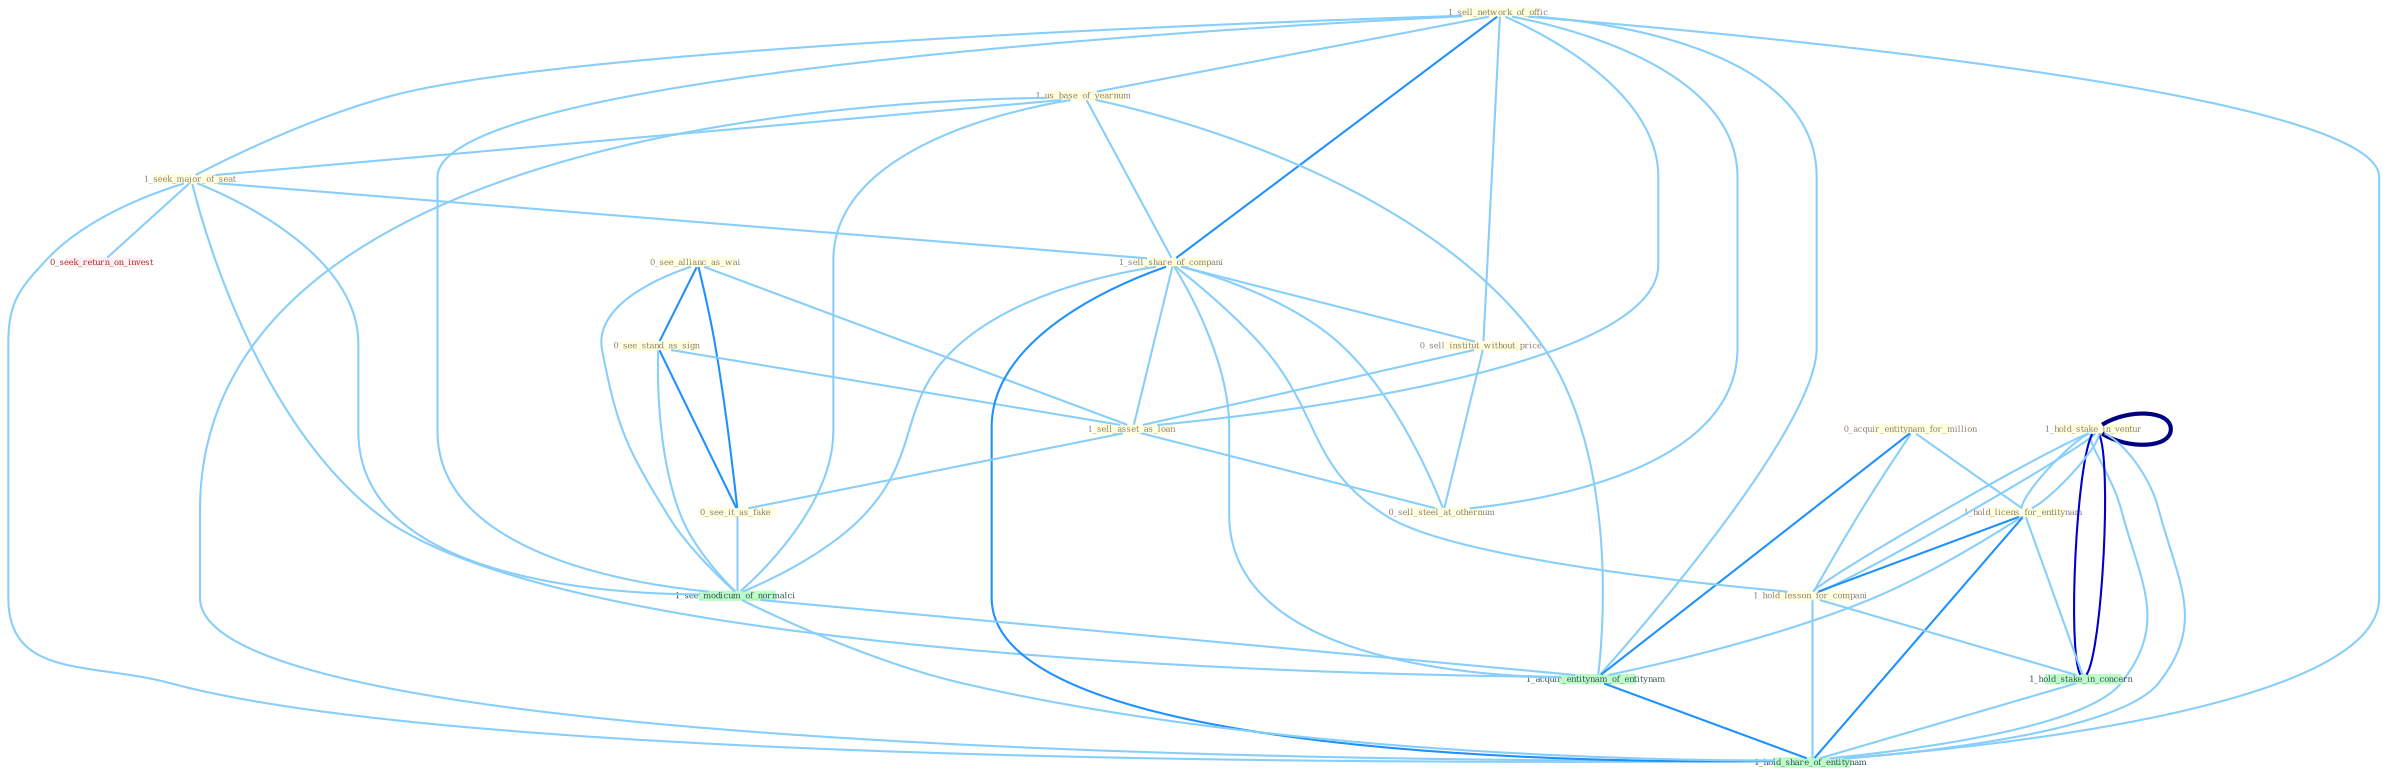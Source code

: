 Graph G{ 
    node
    [shape=polygon,style=filled,width=.5,height=.06,color="#BDFCC9",fixedsize=true,fontsize=4,
    fontcolor="#2f4f4f"];
    {node
    [color="#ffffe0", fontcolor="#8b7d6b"] "1_sell_network_of_offic " "1_hold_stake_in_ventur " "0_acquir_entitynam_for_million " "1_hold_licens_for_entitynam " "0_see_allianc_as_wai " "1_hold_stake_in_ventur " "1_us_base_of_yearnum " "1_seek_major_of_seat " "0_see_stand_as_sign " "1_sell_share_of_compani " "0_sell_institut_without_price " "1_sell_asset_as_loan " "0_see_it_as_fake " "0_sell_steel_at_othernum " "1_hold_lesson_for_compani "}
{node [color="#fff0f5", fontcolor="#b22222"] "0_seek_return_on_invest "}
edge [color="#B0E2FF"];

	"1_sell_network_of_offic " -- "1_us_base_of_yearnum " [w="1", color="#87cefa" ];
	"1_sell_network_of_offic " -- "1_seek_major_of_seat " [w="1", color="#87cefa" ];
	"1_sell_network_of_offic " -- "1_sell_share_of_compani " [w="2", color="#1e90ff" , len=0.8];
	"1_sell_network_of_offic " -- "0_sell_institut_without_price " [w="1", color="#87cefa" ];
	"1_sell_network_of_offic " -- "1_sell_asset_as_loan " [w="1", color="#87cefa" ];
	"1_sell_network_of_offic " -- "0_sell_steel_at_othernum " [w="1", color="#87cefa" ];
	"1_sell_network_of_offic " -- "1_see_modicum_of_normalci " [w="1", color="#87cefa" ];
	"1_sell_network_of_offic " -- "1_acquir_entitynam_of_entitynam " [w="1", color="#87cefa" ];
	"1_sell_network_of_offic " -- "1_hold_share_of_entitynam " [w="1", color="#87cefa" ];
	"1_hold_stake_in_ventur " -- "1_hold_licens_for_entitynam " [w="1", color="#87cefa" ];
	"1_hold_stake_in_ventur " -- "1_hold_stake_in_ventur " [w="4", style=bold, color="#000080", len=0.4];
	"1_hold_stake_in_ventur " -- "1_hold_lesson_for_compani " [w="1", color="#87cefa" ];
	"1_hold_stake_in_ventur " -- "1_hold_stake_in_concern " [w="3", color="#0000cd" , len=0.6];
	"1_hold_stake_in_ventur " -- "1_hold_share_of_entitynam " [w="1", color="#87cefa" ];
	"0_acquir_entitynam_for_million " -- "1_hold_licens_for_entitynam " [w="1", color="#87cefa" ];
	"0_acquir_entitynam_for_million " -- "1_hold_lesson_for_compani " [w="1", color="#87cefa" ];
	"0_acquir_entitynam_for_million " -- "1_acquir_entitynam_of_entitynam " [w="2", color="#1e90ff" , len=0.8];
	"1_hold_licens_for_entitynam " -- "1_hold_stake_in_ventur " [w="1", color="#87cefa" ];
	"1_hold_licens_for_entitynam " -- "1_hold_lesson_for_compani " [w="2", color="#1e90ff" , len=0.8];
	"1_hold_licens_for_entitynam " -- "1_hold_stake_in_concern " [w="1", color="#87cefa" ];
	"1_hold_licens_for_entitynam " -- "1_acquir_entitynam_of_entitynam " [w="1", color="#87cefa" ];
	"1_hold_licens_for_entitynam " -- "1_hold_share_of_entitynam " [w="2", color="#1e90ff" , len=0.8];
	"0_see_allianc_as_wai " -- "0_see_stand_as_sign " [w="2", color="#1e90ff" , len=0.8];
	"0_see_allianc_as_wai " -- "1_sell_asset_as_loan " [w="1", color="#87cefa" ];
	"0_see_allianc_as_wai " -- "0_see_it_as_fake " [w="2", color="#1e90ff" , len=0.8];
	"0_see_allianc_as_wai " -- "1_see_modicum_of_normalci " [w="1", color="#87cefa" ];
	"1_hold_stake_in_ventur " -- "1_hold_lesson_for_compani " [w="1", color="#87cefa" ];
	"1_hold_stake_in_ventur " -- "1_hold_stake_in_concern " [w="3", color="#0000cd" , len=0.6];
	"1_hold_stake_in_ventur " -- "1_hold_share_of_entitynam " [w="1", color="#87cefa" ];
	"1_us_base_of_yearnum " -- "1_seek_major_of_seat " [w="1", color="#87cefa" ];
	"1_us_base_of_yearnum " -- "1_sell_share_of_compani " [w="1", color="#87cefa" ];
	"1_us_base_of_yearnum " -- "1_see_modicum_of_normalci " [w="1", color="#87cefa" ];
	"1_us_base_of_yearnum " -- "1_acquir_entitynam_of_entitynam " [w="1", color="#87cefa" ];
	"1_us_base_of_yearnum " -- "1_hold_share_of_entitynam " [w="1", color="#87cefa" ];
	"1_seek_major_of_seat " -- "1_sell_share_of_compani " [w="1", color="#87cefa" ];
	"1_seek_major_of_seat " -- "0_seek_return_on_invest " [w="1", color="#87cefa" ];
	"1_seek_major_of_seat " -- "1_see_modicum_of_normalci " [w="1", color="#87cefa" ];
	"1_seek_major_of_seat " -- "1_acquir_entitynam_of_entitynam " [w="1", color="#87cefa" ];
	"1_seek_major_of_seat " -- "1_hold_share_of_entitynam " [w="1", color="#87cefa" ];
	"0_see_stand_as_sign " -- "1_sell_asset_as_loan " [w="1", color="#87cefa" ];
	"0_see_stand_as_sign " -- "0_see_it_as_fake " [w="2", color="#1e90ff" , len=0.8];
	"0_see_stand_as_sign " -- "1_see_modicum_of_normalci " [w="1", color="#87cefa" ];
	"1_sell_share_of_compani " -- "0_sell_institut_without_price " [w="1", color="#87cefa" ];
	"1_sell_share_of_compani " -- "1_sell_asset_as_loan " [w="1", color="#87cefa" ];
	"1_sell_share_of_compani " -- "0_sell_steel_at_othernum " [w="1", color="#87cefa" ];
	"1_sell_share_of_compani " -- "1_hold_lesson_for_compani " [w="1", color="#87cefa" ];
	"1_sell_share_of_compani " -- "1_see_modicum_of_normalci " [w="1", color="#87cefa" ];
	"1_sell_share_of_compani " -- "1_acquir_entitynam_of_entitynam " [w="1", color="#87cefa" ];
	"1_sell_share_of_compani " -- "1_hold_share_of_entitynam " [w="2", color="#1e90ff" , len=0.8];
	"0_sell_institut_without_price " -- "1_sell_asset_as_loan " [w="1", color="#87cefa" ];
	"0_sell_institut_without_price " -- "0_sell_steel_at_othernum " [w="1", color="#87cefa" ];
	"1_sell_asset_as_loan " -- "0_see_it_as_fake " [w="1", color="#87cefa" ];
	"1_sell_asset_as_loan " -- "0_sell_steel_at_othernum " [w="1", color="#87cefa" ];
	"0_see_it_as_fake " -- "1_see_modicum_of_normalci " [w="1", color="#87cefa" ];
	"1_hold_lesson_for_compani " -- "1_hold_stake_in_concern " [w="1", color="#87cefa" ];
	"1_hold_lesson_for_compani " -- "1_hold_share_of_entitynam " [w="1", color="#87cefa" ];
	"1_hold_stake_in_concern " -- "1_hold_share_of_entitynam " [w="1", color="#87cefa" ];
	"1_see_modicum_of_normalci " -- "1_acquir_entitynam_of_entitynam " [w="1", color="#87cefa" ];
	"1_see_modicum_of_normalci " -- "1_hold_share_of_entitynam " [w="1", color="#87cefa" ];
	"1_acquir_entitynam_of_entitynam " -- "1_hold_share_of_entitynam " [w="2", color="#1e90ff" , len=0.8];
}